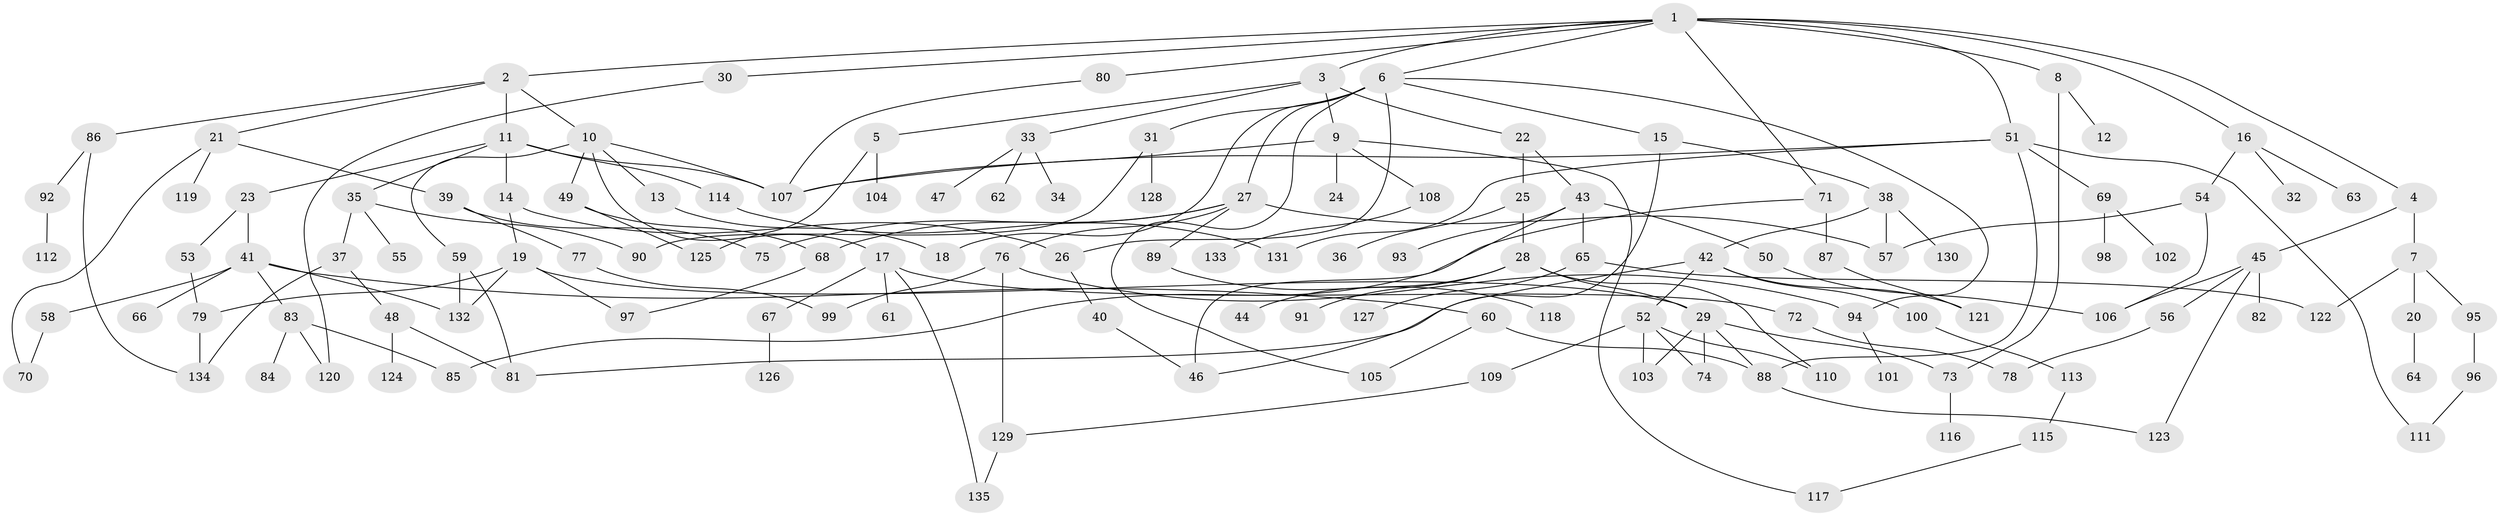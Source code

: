 // Generated by graph-tools (version 1.1) at 2025/41/03/09/25 04:41:14]
// undirected, 135 vertices, 180 edges
graph export_dot {
graph [start="1"]
  node [color=gray90,style=filled];
  1;
  2;
  3;
  4;
  5;
  6;
  7;
  8;
  9;
  10;
  11;
  12;
  13;
  14;
  15;
  16;
  17;
  18;
  19;
  20;
  21;
  22;
  23;
  24;
  25;
  26;
  27;
  28;
  29;
  30;
  31;
  32;
  33;
  34;
  35;
  36;
  37;
  38;
  39;
  40;
  41;
  42;
  43;
  44;
  45;
  46;
  47;
  48;
  49;
  50;
  51;
  52;
  53;
  54;
  55;
  56;
  57;
  58;
  59;
  60;
  61;
  62;
  63;
  64;
  65;
  66;
  67;
  68;
  69;
  70;
  71;
  72;
  73;
  74;
  75;
  76;
  77;
  78;
  79;
  80;
  81;
  82;
  83;
  84;
  85;
  86;
  87;
  88;
  89;
  90;
  91;
  92;
  93;
  94;
  95;
  96;
  97;
  98;
  99;
  100;
  101;
  102;
  103;
  104;
  105;
  106;
  107;
  108;
  109;
  110;
  111;
  112;
  113;
  114;
  115;
  116;
  117;
  118;
  119;
  120;
  121;
  122;
  123;
  124;
  125;
  126;
  127;
  128;
  129;
  130;
  131;
  132;
  133;
  134;
  135;
  1 -- 2;
  1 -- 3;
  1 -- 4;
  1 -- 6;
  1 -- 8;
  1 -- 16;
  1 -- 30;
  1 -- 51;
  1 -- 71;
  1 -- 80;
  2 -- 10;
  2 -- 11;
  2 -- 21;
  2 -- 86;
  3 -- 5;
  3 -- 9;
  3 -- 22;
  3 -- 33;
  4 -- 7;
  4 -- 45;
  5 -- 104;
  5 -- 125;
  6 -- 15;
  6 -- 18;
  6 -- 27;
  6 -- 31;
  6 -- 94;
  6 -- 105;
  6 -- 26;
  7 -- 20;
  7 -- 95;
  7 -- 122;
  8 -- 12;
  8 -- 73;
  9 -- 24;
  9 -- 107;
  9 -- 108;
  9 -- 117;
  10 -- 13;
  10 -- 17;
  10 -- 49;
  10 -- 59;
  10 -- 107;
  11 -- 14;
  11 -- 23;
  11 -- 35;
  11 -- 114;
  11 -- 107;
  13 -- 18;
  14 -- 19;
  14 -- 26;
  15 -- 38;
  15 -- 46;
  16 -- 32;
  16 -- 54;
  16 -- 63;
  17 -- 61;
  17 -- 67;
  17 -- 72;
  17 -- 135;
  19 -- 29;
  19 -- 97;
  19 -- 132;
  19 -- 79;
  20 -- 64;
  21 -- 39;
  21 -- 70;
  21 -- 119;
  22 -- 25;
  22 -- 43;
  23 -- 41;
  23 -- 53;
  25 -- 28;
  25 -- 36;
  26 -- 40;
  27 -- 68;
  27 -- 76;
  27 -- 89;
  27 -- 75;
  27 -- 57;
  28 -- 44;
  28 -- 91;
  28 -- 110;
  28 -- 29;
  29 -- 73;
  29 -- 74;
  29 -- 103;
  29 -- 88;
  30 -- 120;
  31 -- 90;
  31 -- 128;
  33 -- 34;
  33 -- 47;
  33 -- 62;
  35 -- 37;
  35 -- 55;
  35 -- 90;
  37 -- 48;
  37 -- 134;
  38 -- 42;
  38 -- 57;
  38 -- 130;
  39 -- 75;
  39 -- 77;
  40 -- 46;
  41 -- 58;
  41 -- 60;
  41 -- 66;
  41 -- 83;
  41 -- 132;
  42 -- 52;
  42 -- 81;
  42 -- 100;
  42 -- 121;
  43 -- 50;
  43 -- 65;
  43 -- 93;
  43 -- 46;
  45 -- 56;
  45 -- 82;
  45 -- 123;
  45 -- 106;
  48 -- 124;
  48 -- 81;
  49 -- 125;
  49 -- 68;
  50 -- 106;
  51 -- 69;
  51 -- 111;
  51 -- 131;
  51 -- 88;
  51 -- 107;
  52 -- 109;
  52 -- 74;
  52 -- 103;
  52 -- 110;
  53 -- 79;
  54 -- 57;
  54 -- 106;
  56 -- 78;
  58 -- 70;
  59 -- 81;
  59 -- 132;
  60 -- 88;
  60 -- 105;
  65 -- 127;
  65 -- 122;
  67 -- 126;
  68 -- 97;
  69 -- 98;
  69 -- 102;
  71 -- 87;
  71 -- 85;
  72 -- 78;
  73 -- 116;
  76 -- 99;
  76 -- 129;
  76 -- 94;
  77 -- 99;
  79 -- 134;
  80 -- 107;
  83 -- 84;
  83 -- 85;
  83 -- 120;
  86 -- 92;
  86 -- 134;
  87 -- 121;
  88 -- 123;
  89 -- 118;
  92 -- 112;
  94 -- 101;
  95 -- 96;
  96 -- 111;
  100 -- 113;
  108 -- 133;
  109 -- 129;
  113 -- 115;
  114 -- 131;
  115 -- 117;
  129 -- 135;
}
